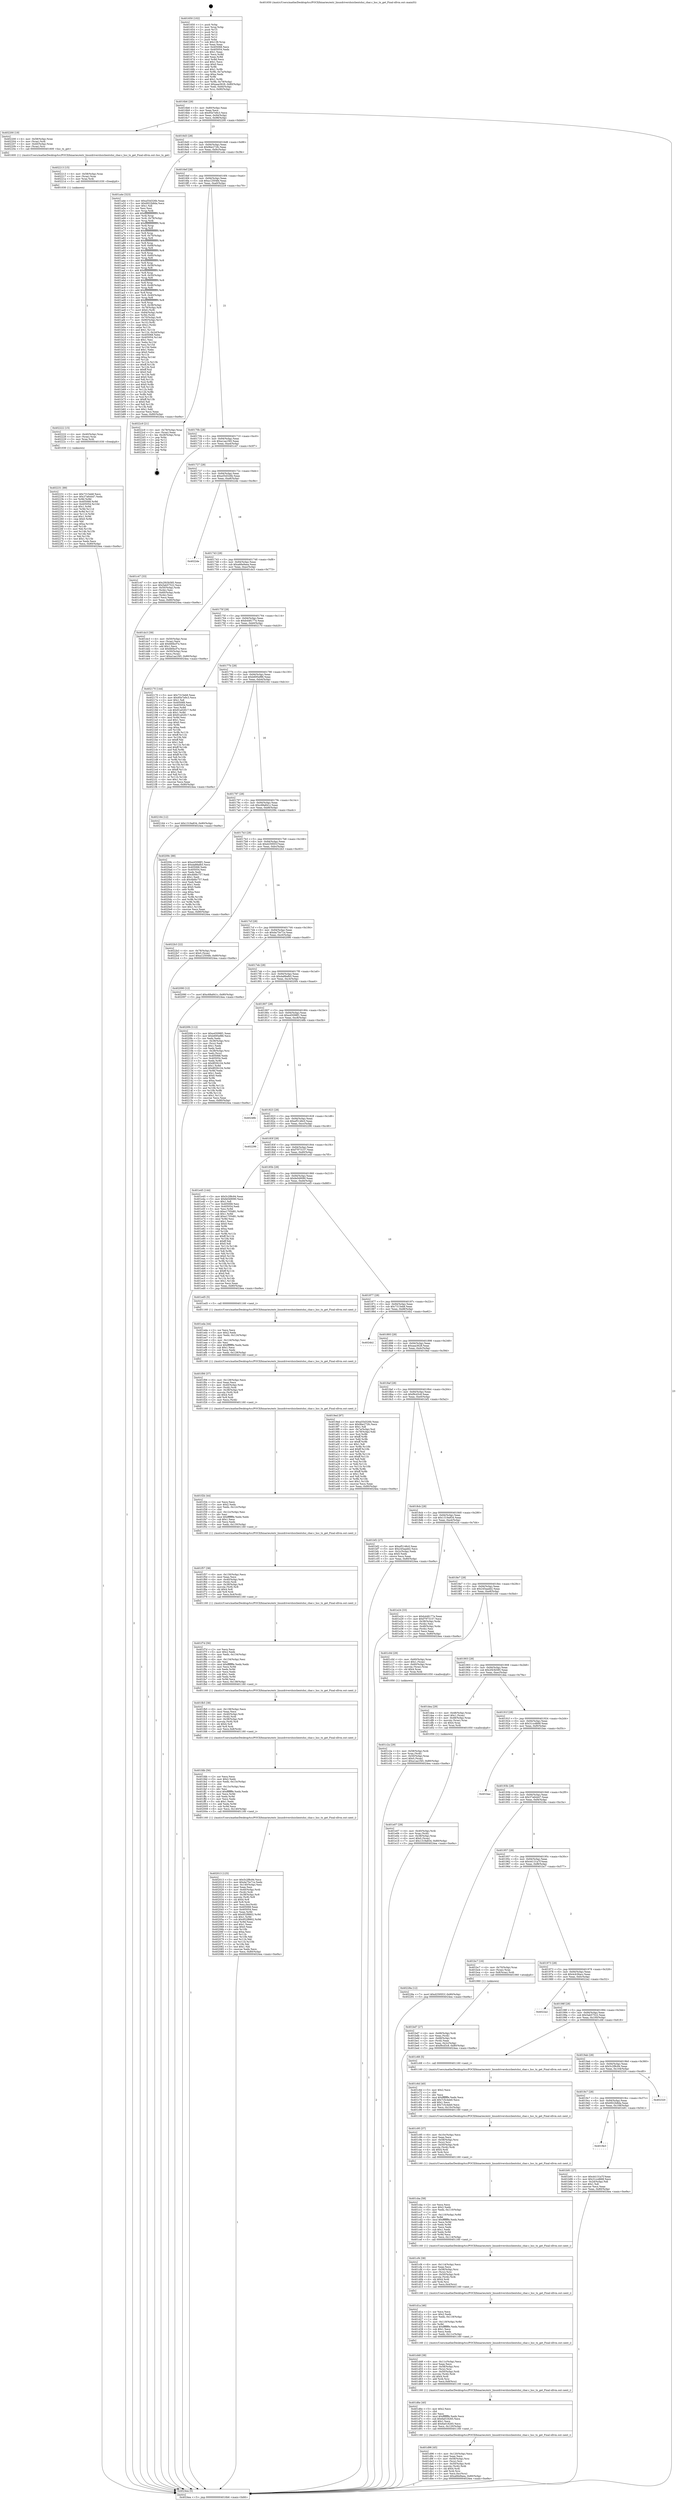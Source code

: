 digraph "0x401650" {
  label = "0x401650 (/mnt/c/Users/mathe/Desktop/tcc/POCII/binaries/extr_linuxdrivershsiclientshsi_char.c_hsc_tx_get_Final-ollvm.out::main(0))"
  labelloc = "t"
  node[shape=record]

  Entry [label="",width=0.3,height=0.3,shape=circle,fillcolor=black,style=filled]
  "0x4016b6" [label="{
     0x4016b6 [29]\l
     | [instrs]\l
     &nbsp;&nbsp;0x4016b6 \<+3\>: mov -0x80(%rbp),%eax\l
     &nbsp;&nbsp;0x4016b9 \<+2\>: mov %eax,%ecx\l
     &nbsp;&nbsp;0x4016bb \<+6\>: sub $0x95e7e9c3,%ecx\l
     &nbsp;&nbsp;0x4016c1 \<+6\>: mov %eax,-0x94(%rbp)\l
     &nbsp;&nbsp;0x4016c7 \<+6\>: mov %ecx,-0x98(%rbp)\l
     &nbsp;&nbsp;0x4016cd \<+6\>: je 0000000000402200 \<main+0xbb0\>\l
  }"]
  "0x402200" [label="{
     0x402200 [19]\l
     | [instrs]\l
     &nbsp;&nbsp;0x402200 \<+4\>: mov -0x58(%rbp),%rax\l
     &nbsp;&nbsp;0x402204 \<+3\>: mov (%rax),%rdi\l
     &nbsp;&nbsp;0x402207 \<+4\>: mov -0x40(%rbp),%rax\l
     &nbsp;&nbsp;0x40220b \<+3\>: mov (%rax),%rsi\l
     &nbsp;&nbsp;0x40220e \<+5\>: call 0000000000401600 \<hsc_tx_get\>\l
     | [calls]\l
     &nbsp;&nbsp;0x401600 \{1\} (/mnt/c/Users/mathe/Desktop/tcc/POCII/binaries/extr_linuxdrivershsiclientshsi_char.c_hsc_tx_get_Final-ollvm.out::hsc_tx_get)\l
  }"]
  "0x4016d3" [label="{
     0x4016d3 [28]\l
     | [instrs]\l
     &nbsp;&nbsp;0x4016d3 \<+5\>: jmp 00000000004016d8 \<main+0x88\>\l
     &nbsp;&nbsp;0x4016d8 \<+6\>: mov -0x94(%rbp),%eax\l
     &nbsp;&nbsp;0x4016de \<+5\>: sub $0x9be272fc,%eax\l
     &nbsp;&nbsp;0x4016e3 \<+6\>: mov %eax,-0x9c(%rbp)\l
     &nbsp;&nbsp;0x4016e9 \<+6\>: je 0000000000401a4e \<main+0x3fe\>\l
  }"]
  Exit [label="",width=0.3,height=0.3,shape=circle,fillcolor=black,style=filled,peripheries=2]
  "0x401a4e" [label="{
     0x401a4e [323]\l
     | [instrs]\l
     &nbsp;&nbsp;0x401a4e \<+5\>: mov $0xa55d326b,%eax\l
     &nbsp;&nbsp;0x401a53 \<+5\>: mov $0x6922b8da,%ecx\l
     &nbsp;&nbsp;0x401a58 \<+2\>: mov $0x1,%dl\l
     &nbsp;&nbsp;0x401a5a \<+2\>: xor %esi,%esi\l
     &nbsp;&nbsp;0x401a5c \<+3\>: mov %rsp,%rdi\l
     &nbsp;&nbsp;0x401a5f \<+4\>: add $0xfffffffffffffff0,%rdi\l
     &nbsp;&nbsp;0x401a63 \<+3\>: mov %rdi,%rsp\l
     &nbsp;&nbsp;0x401a66 \<+4\>: mov %rdi,-0x78(%rbp)\l
     &nbsp;&nbsp;0x401a6a \<+3\>: mov %rsp,%rdi\l
     &nbsp;&nbsp;0x401a6d \<+4\>: add $0xfffffffffffffff0,%rdi\l
     &nbsp;&nbsp;0x401a71 \<+3\>: mov %rdi,%rsp\l
     &nbsp;&nbsp;0x401a74 \<+3\>: mov %rsp,%r8\l
     &nbsp;&nbsp;0x401a77 \<+4\>: add $0xfffffffffffffff0,%r8\l
     &nbsp;&nbsp;0x401a7b \<+3\>: mov %r8,%rsp\l
     &nbsp;&nbsp;0x401a7e \<+4\>: mov %r8,-0x70(%rbp)\l
     &nbsp;&nbsp;0x401a82 \<+3\>: mov %rsp,%r8\l
     &nbsp;&nbsp;0x401a85 \<+4\>: add $0xfffffffffffffff0,%r8\l
     &nbsp;&nbsp;0x401a89 \<+3\>: mov %r8,%rsp\l
     &nbsp;&nbsp;0x401a8c \<+4\>: mov %r8,-0x68(%rbp)\l
     &nbsp;&nbsp;0x401a90 \<+3\>: mov %rsp,%r8\l
     &nbsp;&nbsp;0x401a93 \<+4\>: add $0xfffffffffffffff0,%r8\l
     &nbsp;&nbsp;0x401a97 \<+3\>: mov %r8,%rsp\l
     &nbsp;&nbsp;0x401a9a \<+4\>: mov %r8,-0x60(%rbp)\l
     &nbsp;&nbsp;0x401a9e \<+3\>: mov %rsp,%r8\l
     &nbsp;&nbsp;0x401aa1 \<+4\>: add $0xfffffffffffffff0,%r8\l
     &nbsp;&nbsp;0x401aa5 \<+3\>: mov %r8,%rsp\l
     &nbsp;&nbsp;0x401aa8 \<+4\>: mov %r8,-0x58(%rbp)\l
     &nbsp;&nbsp;0x401aac \<+3\>: mov %rsp,%r8\l
     &nbsp;&nbsp;0x401aaf \<+4\>: add $0xfffffffffffffff0,%r8\l
     &nbsp;&nbsp;0x401ab3 \<+3\>: mov %r8,%rsp\l
     &nbsp;&nbsp;0x401ab6 \<+4\>: mov %r8,-0x50(%rbp)\l
     &nbsp;&nbsp;0x401aba \<+3\>: mov %rsp,%r8\l
     &nbsp;&nbsp;0x401abd \<+4\>: add $0xfffffffffffffff0,%r8\l
     &nbsp;&nbsp;0x401ac1 \<+3\>: mov %r8,%rsp\l
     &nbsp;&nbsp;0x401ac4 \<+4\>: mov %r8,-0x48(%rbp)\l
     &nbsp;&nbsp;0x401ac8 \<+3\>: mov %rsp,%r8\l
     &nbsp;&nbsp;0x401acb \<+4\>: add $0xfffffffffffffff0,%r8\l
     &nbsp;&nbsp;0x401acf \<+3\>: mov %r8,%rsp\l
     &nbsp;&nbsp;0x401ad2 \<+4\>: mov %r8,-0x40(%rbp)\l
     &nbsp;&nbsp;0x401ad6 \<+3\>: mov %rsp,%r8\l
     &nbsp;&nbsp;0x401ad9 \<+4\>: add $0xfffffffffffffff0,%r8\l
     &nbsp;&nbsp;0x401add \<+3\>: mov %r8,%rsp\l
     &nbsp;&nbsp;0x401ae0 \<+4\>: mov %r8,-0x38(%rbp)\l
     &nbsp;&nbsp;0x401ae4 \<+4\>: mov -0x78(%rbp),%r8\l
     &nbsp;&nbsp;0x401ae8 \<+7\>: movl $0x0,(%r8)\l
     &nbsp;&nbsp;0x401aef \<+7\>: mov -0x84(%rbp),%r9d\l
     &nbsp;&nbsp;0x401af6 \<+3\>: mov %r9d,(%rdi)\l
     &nbsp;&nbsp;0x401af9 \<+4\>: mov -0x70(%rbp),%r8\l
     &nbsp;&nbsp;0x401afd \<+7\>: mov -0x90(%rbp),%r10\l
     &nbsp;&nbsp;0x401b04 \<+3\>: mov %r10,(%r8)\l
     &nbsp;&nbsp;0x401b07 \<+3\>: cmpl $0x2,(%rdi)\l
     &nbsp;&nbsp;0x401b0a \<+4\>: setne %r11b\l
     &nbsp;&nbsp;0x401b0e \<+4\>: and $0x1,%r11b\l
     &nbsp;&nbsp;0x401b12 \<+4\>: mov %r11b,-0x2d(%rbp)\l
     &nbsp;&nbsp;0x401b16 \<+7\>: mov 0x405068,%ebx\l
     &nbsp;&nbsp;0x401b1d \<+8\>: mov 0x405054,%r14d\l
     &nbsp;&nbsp;0x401b25 \<+3\>: sub $0x1,%esi\l
     &nbsp;&nbsp;0x401b28 \<+3\>: mov %ebx,%r15d\l
     &nbsp;&nbsp;0x401b2b \<+3\>: add %esi,%r15d\l
     &nbsp;&nbsp;0x401b2e \<+4\>: imul %r15d,%ebx\l
     &nbsp;&nbsp;0x401b32 \<+3\>: and $0x1,%ebx\l
     &nbsp;&nbsp;0x401b35 \<+3\>: cmp $0x0,%ebx\l
     &nbsp;&nbsp;0x401b38 \<+4\>: sete %r11b\l
     &nbsp;&nbsp;0x401b3c \<+4\>: cmp $0xa,%r14d\l
     &nbsp;&nbsp;0x401b40 \<+4\>: setl %r12b\l
     &nbsp;&nbsp;0x401b44 \<+3\>: mov %r11b,%r13b\l
     &nbsp;&nbsp;0x401b47 \<+4\>: xor $0xff,%r13b\l
     &nbsp;&nbsp;0x401b4b \<+3\>: mov %r12b,%sil\l
     &nbsp;&nbsp;0x401b4e \<+4\>: xor $0xff,%sil\l
     &nbsp;&nbsp;0x401b52 \<+3\>: xor $0x0,%dl\l
     &nbsp;&nbsp;0x401b55 \<+3\>: mov %r13b,%dil\l
     &nbsp;&nbsp;0x401b58 \<+4\>: and $0x0,%dil\l
     &nbsp;&nbsp;0x401b5c \<+3\>: and %dl,%r11b\l
     &nbsp;&nbsp;0x401b5f \<+3\>: mov %sil,%r8b\l
     &nbsp;&nbsp;0x401b62 \<+4\>: and $0x0,%r8b\l
     &nbsp;&nbsp;0x401b66 \<+3\>: and %dl,%r12b\l
     &nbsp;&nbsp;0x401b69 \<+3\>: or %r11b,%dil\l
     &nbsp;&nbsp;0x401b6c \<+3\>: or %r12b,%r8b\l
     &nbsp;&nbsp;0x401b6f \<+3\>: xor %r8b,%dil\l
     &nbsp;&nbsp;0x401b72 \<+3\>: or %sil,%r13b\l
     &nbsp;&nbsp;0x401b75 \<+4\>: xor $0xff,%r13b\l
     &nbsp;&nbsp;0x401b79 \<+3\>: or $0x0,%dl\l
     &nbsp;&nbsp;0x401b7c \<+3\>: and %dl,%r13b\l
     &nbsp;&nbsp;0x401b7f \<+3\>: or %r13b,%dil\l
     &nbsp;&nbsp;0x401b82 \<+4\>: test $0x1,%dil\l
     &nbsp;&nbsp;0x401b86 \<+3\>: cmovne %ecx,%eax\l
     &nbsp;&nbsp;0x401b89 \<+3\>: mov %eax,-0x80(%rbp)\l
     &nbsp;&nbsp;0x401b8c \<+5\>: jmp 00000000004024ea \<main+0xe9a\>\l
  }"]
  "0x4016ef" [label="{
     0x4016ef [28]\l
     | [instrs]\l
     &nbsp;&nbsp;0x4016ef \<+5\>: jmp 00000000004016f4 \<main+0xa4\>\l
     &nbsp;&nbsp;0x4016f4 \<+6\>: mov -0x94(%rbp),%eax\l
     &nbsp;&nbsp;0x4016fa \<+5\>: sub $0xa12504fe,%eax\l
     &nbsp;&nbsp;0x4016ff \<+6\>: mov %eax,-0xa0(%rbp)\l
     &nbsp;&nbsp;0x401705 \<+6\>: je 00000000004022c9 \<main+0xc79\>\l
  }"]
  "0x402231" [label="{
     0x402231 [89]\l
     | [instrs]\l
     &nbsp;&nbsp;0x402231 \<+5\>: mov $0x7315eb8,%ecx\l
     &nbsp;&nbsp;0x402236 \<+5\>: mov $0x37a64447,%edx\l
     &nbsp;&nbsp;0x40223b \<+3\>: xor %r8d,%r8d\l
     &nbsp;&nbsp;0x40223e \<+8\>: mov 0x405068,%r9d\l
     &nbsp;&nbsp;0x402246 \<+8\>: mov 0x405054,%r10d\l
     &nbsp;&nbsp;0x40224e \<+4\>: sub $0x1,%r8d\l
     &nbsp;&nbsp;0x402252 \<+3\>: mov %r9d,%r11d\l
     &nbsp;&nbsp;0x402255 \<+3\>: add %r8d,%r11d\l
     &nbsp;&nbsp;0x402258 \<+4\>: imul %r11d,%r9d\l
     &nbsp;&nbsp;0x40225c \<+4\>: and $0x1,%r9d\l
     &nbsp;&nbsp;0x402260 \<+4\>: cmp $0x0,%r9d\l
     &nbsp;&nbsp;0x402264 \<+3\>: sete %bl\l
     &nbsp;&nbsp;0x402267 \<+4\>: cmp $0xa,%r10d\l
     &nbsp;&nbsp;0x40226b \<+4\>: setl %r14b\l
     &nbsp;&nbsp;0x40226f \<+3\>: mov %bl,%r15b\l
     &nbsp;&nbsp;0x402272 \<+3\>: and %r14b,%r15b\l
     &nbsp;&nbsp;0x402275 \<+3\>: xor %r14b,%bl\l
     &nbsp;&nbsp;0x402278 \<+3\>: or %bl,%r15b\l
     &nbsp;&nbsp;0x40227b \<+4\>: test $0x1,%r15b\l
     &nbsp;&nbsp;0x40227f \<+3\>: cmovne %edx,%ecx\l
     &nbsp;&nbsp;0x402282 \<+3\>: mov %ecx,-0x80(%rbp)\l
     &nbsp;&nbsp;0x402285 \<+5\>: jmp 00000000004024ea \<main+0xe9a\>\l
  }"]
  "0x4022c9" [label="{
     0x4022c9 [21]\l
     | [instrs]\l
     &nbsp;&nbsp;0x4022c9 \<+4\>: mov -0x78(%rbp),%rax\l
     &nbsp;&nbsp;0x4022cd \<+2\>: mov (%rax),%eax\l
     &nbsp;&nbsp;0x4022cf \<+4\>: lea -0x28(%rbp),%rsp\l
     &nbsp;&nbsp;0x4022d3 \<+1\>: pop %rbx\l
     &nbsp;&nbsp;0x4022d4 \<+2\>: pop %r12\l
     &nbsp;&nbsp;0x4022d6 \<+2\>: pop %r13\l
     &nbsp;&nbsp;0x4022d8 \<+2\>: pop %r14\l
     &nbsp;&nbsp;0x4022da \<+2\>: pop %r15\l
     &nbsp;&nbsp;0x4022dc \<+1\>: pop %rbp\l
     &nbsp;&nbsp;0x4022dd \<+1\>: ret\l
  }"]
  "0x40170b" [label="{
     0x40170b [28]\l
     | [instrs]\l
     &nbsp;&nbsp;0x40170b \<+5\>: jmp 0000000000401710 \<main+0xc0\>\l
     &nbsp;&nbsp;0x401710 \<+6\>: mov -0x94(%rbp),%eax\l
     &nbsp;&nbsp;0x401716 \<+5\>: sub $0xa1aa1f45,%eax\l
     &nbsp;&nbsp;0x40171b \<+6\>: mov %eax,-0xa4(%rbp)\l
     &nbsp;&nbsp;0x401721 \<+6\>: je 0000000000401c47 \<main+0x5f7\>\l
  }"]
  "0x402222" [label="{
     0x402222 [15]\l
     | [instrs]\l
     &nbsp;&nbsp;0x402222 \<+4\>: mov -0x40(%rbp),%rax\l
     &nbsp;&nbsp;0x402226 \<+3\>: mov (%rax),%rax\l
     &nbsp;&nbsp;0x402229 \<+3\>: mov %rax,%rdi\l
     &nbsp;&nbsp;0x40222c \<+5\>: call 0000000000401030 \<free@plt\>\l
     | [calls]\l
     &nbsp;&nbsp;0x401030 \{1\} (unknown)\l
  }"]
  "0x401c47" [label="{
     0x401c47 [33]\l
     | [instrs]\l
     &nbsp;&nbsp;0x401c47 \<+5\>: mov $0x2f43b585,%eax\l
     &nbsp;&nbsp;0x401c4c \<+5\>: mov $0x5ab57522,%ecx\l
     &nbsp;&nbsp;0x401c51 \<+4\>: mov -0x50(%rbp),%rdx\l
     &nbsp;&nbsp;0x401c55 \<+2\>: mov (%rdx),%esi\l
     &nbsp;&nbsp;0x401c57 \<+4\>: mov -0x60(%rbp),%rdx\l
     &nbsp;&nbsp;0x401c5b \<+2\>: cmp (%rdx),%esi\l
     &nbsp;&nbsp;0x401c5d \<+3\>: cmovl %ecx,%eax\l
     &nbsp;&nbsp;0x401c60 \<+3\>: mov %eax,-0x80(%rbp)\l
     &nbsp;&nbsp;0x401c63 \<+5\>: jmp 00000000004024ea \<main+0xe9a\>\l
  }"]
  "0x401727" [label="{
     0x401727 [28]\l
     | [instrs]\l
     &nbsp;&nbsp;0x401727 \<+5\>: jmp 000000000040172c \<main+0xdc\>\l
     &nbsp;&nbsp;0x40172c \<+6\>: mov -0x94(%rbp),%eax\l
     &nbsp;&nbsp;0x401732 \<+5\>: sub $0xa55d326b,%eax\l
     &nbsp;&nbsp;0x401737 \<+6\>: mov %eax,-0xa8(%rbp)\l
     &nbsp;&nbsp;0x40173d \<+6\>: je 00000000004022de \<main+0xc8e\>\l
  }"]
  "0x402213" [label="{
     0x402213 [15]\l
     | [instrs]\l
     &nbsp;&nbsp;0x402213 \<+4\>: mov -0x58(%rbp),%rax\l
     &nbsp;&nbsp;0x402217 \<+3\>: mov (%rax),%rax\l
     &nbsp;&nbsp;0x40221a \<+3\>: mov %rax,%rdi\l
     &nbsp;&nbsp;0x40221d \<+5\>: call 0000000000401030 \<free@plt\>\l
     | [calls]\l
     &nbsp;&nbsp;0x401030 \{1\} (unknown)\l
  }"]
  "0x4022de" [label="{
     0x4022de\l
  }", style=dashed]
  "0x401743" [label="{
     0x401743 [28]\l
     | [instrs]\l
     &nbsp;&nbsp;0x401743 \<+5\>: jmp 0000000000401748 \<main+0xf8\>\l
     &nbsp;&nbsp;0x401748 \<+6\>: mov -0x94(%rbp),%eax\l
     &nbsp;&nbsp;0x40174e \<+5\>: sub $0xa66e9aea,%eax\l
     &nbsp;&nbsp;0x401753 \<+6\>: mov %eax,-0xac(%rbp)\l
     &nbsp;&nbsp;0x401759 \<+6\>: je 0000000000401dc3 \<main+0x773\>\l
  }"]
  "0x402013" [label="{
     0x402013 [125]\l
     | [instrs]\l
     &nbsp;&nbsp;0x402013 \<+5\>: mov $0x5c2f8c94,%ecx\l
     &nbsp;&nbsp;0x402018 \<+5\>: mov $0xda75e71e,%edx\l
     &nbsp;&nbsp;0x40201d \<+6\>: mov -0x140(%rbp),%esi\l
     &nbsp;&nbsp;0x402023 \<+3\>: imul %eax,%esi\l
     &nbsp;&nbsp;0x402026 \<+4\>: mov -0x40(%rbp),%rdi\l
     &nbsp;&nbsp;0x40202a \<+3\>: mov (%rdi),%rdi\l
     &nbsp;&nbsp;0x40202d \<+4\>: mov -0x38(%rbp),%r8\l
     &nbsp;&nbsp;0x402031 \<+3\>: movslq (%r8),%r8\l
     &nbsp;&nbsp;0x402034 \<+4\>: shl $0x4,%r8\l
     &nbsp;&nbsp;0x402038 \<+3\>: add %r8,%rdi\l
     &nbsp;&nbsp;0x40203b \<+3\>: mov %esi,0xc(%rdi)\l
     &nbsp;&nbsp;0x40203e \<+7\>: mov 0x405068,%eax\l
     &nbsp;&nbsp;0x402045 \<+7\>: mov 0x405054,%esi\l
     &nbsp;&nbsp;0x40204c \<+3\>: mov %eax,%r9d\l
     &nbsp;&nbsp;0x40204f \<+7\>: add $0x952f8802,%r9d\l
     &nbsp;&nbsp;0x402056 \<+4\>: sub $0x1,%r9d\l
     &nbsp;&nbsp;0x40205a \<+7\>: sub $0x952f8802,%r9d\l
     &nbsp;&nbsp;0x402061 \<+4\>: imul %r9d,%eax\l
     &nbsp;&nbsp;0x402065 \<+3\>: and $0x1,%eax\l
     &nbsp;&nbsp;0x402068 \<+3\>: cmp $0x0,%eax\l
     &nbsp;&nbsp;0x40206b \<+4\>: sete %r10b\l
     &nbsp;&nbsp;0x40206f \<+3\>: cmp $0xa,%esi\l
     &nbsp;&nbsp;0x402072 \<+4\>: setl %r11b\l
     &nbsp;&nbsp;0x402076 \<+3\>: mov %r10b,%bl\l
     &nbsp;&nbsp;0x402079 \<+3\>: and %r11b,%bl\l
     &nbsp;&nbsp;0x40207c \<+3\>: xor %r11b,%r10b\l
     &nbsp;&nbsp;0x40207f \<+3\>: or %r10b,%bl\l
     &nbsp;&nbsp;0x402082 \<+3\>: test $0x1,%bl\l
     &nbsp;&nbsp;0x402085 \<+3\>: cmovne %edx,%ecx\l
     &nbsp;&nbsp;0x402088 \<+3\>: mov %ecx,-0x80(%rbp)\l
     &nbsp;&nbsp;0x40208b \<+5\>: jmp 00000000004024ea \<main+0xe9a\>\l
  }"]
  "0x401dc3" [label="{
     0x401dc3 [39]\l
     | [instrs]\l
     &nbsp;&nbsp;0x401dc3 \<+4\>: mov -0x50(%rbp),%rax\l
     &nbsp;&nbsp;0x401dc7 \<+2\>: mov (%rax),%ecx\l
     &nbsp;&nbsp;0x401dc9 \<+6\>: add $0xfd0bcf7e,%ecx\l
     &nbsp;&nbsp;0x401dcf \<+3\>: add $0x1,%ecx\l
     &nbsp;&nbsp;0x401dd2 \<+6\>: sub $0xfd0bcf7e,%ecx\l
     &nbsp;&nbsp;0x401dd8 \<+4\>: mov -0x50(%rbp),%rax\l
     &nbsp;&nbsp;0x401ddc \<+2\>: mov %ecx,(%rax)\l
     &nbsp;&nbsp;0x401dde \<+7\>: movl $0xa1aa1f45,-0x80(%rbp)\l
     &nbsp;&nbsp;0x401de5 \<+5\>: jmp 00000000004024ea \<main+0xe9a\>\l
  }"]
  "0x40175f" [label="{
     0x40175f [28]\l
     | [instrs]\l
     &nbsp;&nbsp;0x40175f \<+5\>: jmp 0000000000401764 \<main+0x114\>\l
     &nbsp;&nbsp;0x401764 \<+6\>: mov -0x94(%rbp),%eax\l
     &nbsp;&nbsp;0x40176a \<+5\>: sub $0xb448177e,%eax\l
     &nbsp;&nbsp;0x40176f \<+6\>: mov %eax,-0xb0(%rbp)\l
     &nbsp;&nbsp;0x401775 \<+6\>: je 0000000000402170 \<main+0xb20\>\l
  }"]
  "0x401fdb" [label="{
     0x401fdb [56]\l
     | [instrs]\l
     &nbsp;&nbsp;0x401fdb \<+2\>: xor %ecx,%ecx\l
     &nbsp;&nbsp;0x401fdd \<+5\>: mov $0x2,%edx\l
     &nbsp;&nbsp;0x401fe2 \<+6\>: mov %edx,-0x13c(%rbp)\l
     &nbsp;&nbsp;0x401fe8 \<+1\>: cltd\l
     &nbsp;&nbsp;0x401fe9 \<+6\>: mov -0x13c(%rbp),%esi\l
     &nbsp;&nbsp;0x401fef \<+2\>: idiv %esi\l
     &nbsp;&nbsp;0x401ff1 \<+6\>: imul $0xfffffffe,%edx,%edx\l
     &nbsp;&nbsp;0x401ff7 \<+3\>: mov %ecx,%r9d\l
     &nbsp;&nbsp;0x401ffa \<+3\>: sub %edx,%r9d\l
     &nbsp;&nbsp;0x401ffd \<+2\>: mov %ecx,%edx\l
     &nbsp;&nbsp;0x401fff \<+3\>: sub $0x1,%edx\l
     &nbsp;&nbsp;0x402002 \<+3\>: add %edx,%r9d\l
     &nbsp;&nbsp;0x402005 \<+3\>: sub %r9d,%ecx\l
     &nbsp;&nbsp;0x402008 \<+6\>: mov %ecx,-0x140(%rbp)\l
     &nbsp;&nbsp;0x40200e \<+5\>: call 0000000000401160 \<next_i\>\l
     | [calls]\l
     &nbsp;&nbsp;0x401160 \{1\} (/mnt/c/Users/mathe/Desktop/tcc/POCII/binaries/extr_linuxdrivershsiclientshsi_char.c_hsc_tx_get_Final-ollvm.out::next_i)\l
  }"]
  "0x402170" [label="{
     0x402170 [144]\l
     | [instrs]\l
     &nbsp;&nbsp;0x402170 \<+5\>: mov $0x7315eb8,%eax\l
     &nbsp;&nbsp;0x402175 \<+5\>: mov $0x95e7e9c3,%ecx\l
     &nbsp;&nbsp;0x40217a \<+2\>: mov $0x1,%dl\l
     &nbsp;&nbsp;0x40217c \<+7\>: mov 0x405068,%esi\l
     &nbsp;&nbsp;0x402183 \<+7\>: mov 0x405054,%edi\l
     &nbsp;&nbsp;0x40218a \<+3\>: mov %esi,%r8d\l
     &nbsp;&nbsp;0x40218d \<+7\>: sub $0x91a02817,%r8d\l
     &nbsp;&nbsp;0x402194 \<+4\>: sub $0x1,%r8d\l
     &nbsp;&nbsp;0x402198 \<+7\>: add $0x91a02817,%r8d\l
     &nbsp;&nbsp;0x40219f \<+4\>: imul %r8d,%esi\l
     &nbsp;&nbsp;0x4021a3 \<+3\>: and $0x1,%esi\l
     &nbsp;&nbsp;0x4021a6 \<+3\>: cmp $0x0,%esi\l
     &nbsp;&nbsp;0x4021a9 \<+4\>: sete %r9b\l
     &nbsp;&nbsp;0x4021ad \<+3\>: cmp $0xa,%edi\l
     &nbsp;&nbsp;0x4021b0 \<+4\>: setl %r10b\l
     &nbsp;&nbsp;0x4021b4 \<+3\>: mov %r9b,%r11b\l
     &nbsp;&nbsp;0x4021b7 \<+4\>: xor $0xff,%r11b\l
     &nbsp;&nbsp;0x4021bb \<+3\>: mov %r10b,%bl\l
     &nbsp;&nbsp;0x4021be \<+3\>: xor $0xff,%bl\l
     &nbsp;&nbsp;0x4021c1 \<+3\>: xor $0x1,%dl\l
     &nbsp;&nbsp;0x4021c4 \<+3\>: mov %r11b,%r14b\l
     &nbsp;&nbsp;0x4021c7 \<+4\>: and $0xff,%r14b\l
     &nbsp;&nbsp;0x4021cb \<+3\>: and %dl,%r9b\l
     &nbsp;&nbsp;0x4021ce \<+3\>: mov %bl,%r15b\l
     &nbsp;&nbsp;0x4021d1 \<+4\>: and $0xff,%r15b\l
     &nbsp;&nbsp;0x4021d5 \<+3\>: and %dl,%r10b\l
     &nbsp;&nbsp;0x4021d8 \<+3\>: or %r9b,%r14b\l
     &nbsp;&nbsp;0x4021db \<+3\>: or %r10b,%r15b\l
     &nbsp;&nbsp;0x4021de \<+3\>: xor %r15b,%r14b\l
     &nbsp;&nbsp;0x4021e1 \<+3\>: or %bl,%r11b\l
     &nbsp;&nbsp;0x4021e4 \<+4\>: xor $0xff,%r11b\l
     &nbsp;&nbsp;0x4021e8 \<+3\>: or $0x1,%dl\l
     &nbsp;&nbsp;0x4021eb \<+3\>: and %dl,%r11b\l
     &nbsp;&nbsp;0x4021ee \<+3\>: or %r11b,%r14b\l
     &nbsp;&nbsp;0x4021f1 \<+4\>: test $0x1,%r14b\l
     &nbsp;&nbsp;0x4021f5 \<+3\>: cmovne %ecx,%eax\l
     &nbsp;&nbsp;0x4021f8 \<+3\>: mov %eax,-0x80(%rbp)\l
     &nbsp;&nbsp;0x4021fb \<+5\>: jmp 00000000004024ea \<main+0xe9a\>\l
  }"]
  "0x40177b" [label="{
     0x40177b [28]\l
     | [instrs]\l
     &nbsp;&nbsp;0x40177b \<+5\>: jmp 0000000000401780 \<main+0x130\>\l
     &nbsp;&nbsp;0x401780 \<+6\>: mov -0x94(%rbp),%eax\l
     &nbsp;&nbsp;0x401786 \<+5\>: sub $0xb695ef86,%eax\l
     &nbsp;&nbsp;0x40178b \<+6\>: mov %eax,-0xb4(%rbp)\l
     &nbsp;&nbsp;0x401791 \<+6\>: je 0000000000402164 \<main+0xb14\>\l
  }"]
  "0x401fb5" [label="{
     0x401fb5 [38]\l
     | [instrs]\l
     &nbsp;&nbsp;0x401fb5 \<+6\>: mov -0x138(%rbp),%ecx\l
     &nbsp;&nbsp;0x401fbb \<+3\>: imul %eax,%ecx\l
     &nbsp;&nbsp;0x401fbe \<+4\>: mov -0x40(%rbp),%rdi\l
     &nbsp;&nbsp;0x401fc2 \<+3\>: mov (%rdi),%rdi\l
     &nbsp;&nbsp;0x401fc5 \<+4\>: mov -0x38(%rbp),%r8\l
     &nbsp;&nbsp;0x401fc9 \<+3\>: movslq (%r8),%r8\l
     &nbsp;&nbsp;0x401fcc \<+4\>: shl $0x4,%r8\l
     &nbsp;&nbsp;0x401fd0 \<+3\>: add %r8,%rdi\l
     &nbsp;&nbsp;0x401fd3 \<+3\>: mov %ecx,0x8(%rdi)\l
     &nbsp;&nbsp;0x401fd6 \<+5\>: call 0000000000401160 \<next_i\>\l
     | [calls]\l
     &nbsp;&nbsp;0x401160 \{1\} (/mnt/c/Users/mathe/Desktop/tcc/POCII/binaries/extr_linuxdrivershsiclientshsi_char.c_hsc_tx_get_Final-ollvm.out::next_i)\l
  }"]
  "0x402164" [label="{
     0x402164 [12]\l
     | [instrs]\l
     &nbsp;&nbsp;0x402164 \<+7\>: movl $0x1319a834,-0x80(%rbp)\l
     &nbsp;&nbsp;0x40216b \<+5\>: jmp 00000000004024ea \<main+0xe9a\>\l
  }"]
  "0x401797" [label="{
     0x401797 [28]\l
     | [instrs]\l
     &nbsp;&nbsp;0x401797 \<+5\>: jmp 000000000040179c \<main+0x14c\>\l
     &nbsp;&nbsp;0x40179c \<+6\>: mov -0x94(%rbp),%eax\l
     &nbsp;&nbsp;0x4017a2 \<+5\>: sub $0xc68a841c,%eax\l
     &nbsp;&nbsp;0x4017a7 \<+6\>: mov %eax,-0xb8(%rbp)\l
     &nbsp;&nbsp;0x4017ad \<+6\>: je 000000000040209c \<main+0xa4c\>\l
  }"]
  "0x401f7d" [label="{
     0x401f7d [56]\l
     | [instrs]\l
     &nbsp;&nbsp;0x401f7d \<+2\>: xor %ecx,%ecx\l
     &nbsp;&nbsp;0x401f7f \<+5\>: mov $0x2,%edx\l
     &nbsp;&nbsp;0x401f84 \<+6\>: mov %edx,-0x134(%rbp)\l
     &nbsp;&nbsp;0x401f8a \<+1\>: cltd\l
     &nbsp;&nbsp;0x401f8b \<+6\>: mov -0x134(%rbp),%esi\l
     &nbsp;&nbsp;0x401f91 \<+2\>: idiv %esi\l
     &nbsp;&nbsp;0x401f93 \<+6\>: imul $0xfffffffe,%edx,%edx\l
     &nbsp;&nbsp;0x401f99 \<+3\>: mov %ecx,%r9d\l
     &nbsp;&nbsp;0x401f9c \<+3\>: sub %edx,%r9d\l
     &nbsp;&nbsp;0x401f9f \<+2\>: mov %ecx,%edx\l
     &nbsp;&nbsp;0x401fa1 \<+3\>: sub $0x1,%edx\l
     &nbsp;&nbsp;0x401fa4 \<+3\>: add %edx,%r9d\l
     &nbsp;&nbsp;0x401fa7 \<+3\>: sub %r9d,%ecx\l
     &nbsp;&nbsp;0x401faa \<+6\>: mov %ecx,-0x138(%rbp)\l
     &nbsp;&nbsp;0x401fb0 \<+5\>: call 0000000000401160 \<next_i\>\l
     | [calls]\l
     &nbsp;&nbsp;0x401160 \{1\} (/mnt/c/Users/mathe/Desktop/tcc/POCII/binaries/extr_linuxdrivershsiclientshsi_char.c_hsc_tx_get_Final-ollvm.out::next_i)\l
  }"]
  "0x40209c" [label="{
     0x40209c [88]\l
     | [instrs]\l
     &nbsp;&nbsp;0x40209c \<+5\>: mov $0xe45098f1,%eax\l
     &nbsp;&nbsp;0x4020a1 \<+5\>: mov $0xda88afb5,%ecx\l
     &nbsp;&nbsp;0x4020a6 \<+7\>: mov 0x405068,%edx\l
     &nbsp;&nbsp;0x4020ad \<+7\>: mov 0x405054,%esi\l
     &nbsp;&nbsp;0x4020b4 \<+2\>: mov %edx,%edi\l
     &nbsp;&nbsp;0x4020b6 \<+6\>: add $0x4bfdc757,%edi\l
     &nbsp;&nbsp;0x4020bc \<+3\>: sub $0x1,%edi\l
     &nbsp;&nbsp;0x4020bf \<+6\>: sub $0x4bfdc757,%edi\l
     &nbsp;&nbsp;0x4020c5 \<+3\>: imul %edi,%edx\l
     &nbsp;&nbsp;0x4020c8 \<+3\>: and $0x1,%edx\l
     &nbsp;&nbsp;0x4020cb \<+3\>: cmp $0x0,%edx\l
     &nbsp;&nbsp;0x4020ce \<+4\>: sete %r8b\l
     &nbsp;&nbsp;0x4020d2 \<+3\>: cmp $0xa,%esi\l
     &nbsp;&nbsp;0x4020d5 \<+4\>: setl %r9b\l
     &nbsp;&nbsp;0x4020d9 \<+3\>: mov %r8b,%r10b\l
     &nbsp;&nbsp;0x4020dc \<+3\>: and %r9b,%r10b\l
     &nbsp;&nbsp;0x4020df \<+3\>: xor %r9b,%r8b\l
     &nbsp;&nbsp;0x4020e2 \<+3\>: or %r8b,%r10b\l
     &nbsp;&nbsp;0x4020e5 \<+4\>: test $0x1,%r10b\l
     &nbsp;&nbsp;0x4020e9 \<+3\>: cmovne %ecx,%eax\l
     &nbsp;&nbsp;0x4020ec \<+3\>: mov %eax,-0x80(%rbp)\l
     &nbsp;&nbsp;0x4020ef \<+5\>: jmp 00000000004024ea \<main+0xe9a\>\l
  }"]
  "0x4017b3" [label="{
     0x4017b3 [28]\l
     | [instrs]\l
     &nbsp;&nbsp;0x4017b3 \<+5\>: jmp 00000000004017b8 \<main+0x168\>\l
     &nbsp;&nbsp;0x4017b8 \<+6\>: mov -0x94(%rbp),%eax\l
     &nbsp;&nbsp;0x4017be \<+5\>: sub $0xd2595f1f,%eax\l
     &nbsp;&nbsp;0x4017c3 \<+6\>: mov %eax,-0xbc(%rbp)\l
     &nbsp;&nbsp;0x4017c9 \<+6\>: je 00000000004022b3 \<main+0xc63\>\l
  }"]
  "0x401f57" [label="{
     0x401f57 [38]\l
     | [instrs]\l
     &nbsp;&nbsp;0x401f57 \<+6\>: mov -0x130(%rbp),%ecx\l
     &nbsp;&nbsp;0x401f5d \<+3\>: imul %eax,%ecx\l
     &nbsp;&nbsp;0x401f60 \<+4\>: mov -0x40(%rbp),%rdi\l
     &nbsp;&nbsp;0x401f64 \<+3\>: mov (%rdi),%rdi\l
     &nbsp;&nbsp;0x401f67 \<+4\>: mov -0x38(%rbp),%r8\l
     &nbsp;&nbsp;0x401f6b \<+3\>: movslq (%r8),%r8\l
     &nbsp;&nbsp;0x401f6e \<+4\>: shl $0x4,%r8\l
     &nbsp;&nbsp;0x401f72 \<+3\>: add %r8,%rdi\l
     &nbsp;&nbsp;0x401f75 \<+3\>: mov %ecx,0x4(%rdi)\l
     &nbsp;&nbsp;0x401f78 \<+5\>: call 0000000000401160 \<next_i\>\l
     | [calls]\l
     &nbsp;&nbsp;0x401160 \{1\} (/mnt/c/Users/mathe/Desktop/tcc/POCII/binaries/extr_linuxdrivershsiclientshsi_char.c_hsc_tx_get_Final-ollvm.out::next_i)\l
  }"]
  "0x4022b3" [label="{
     0x4022b3 [22]\l
     | [instrs]\l
     &nbsp;&nbsp;0x4022b3 \<+4\>: mov -0x78(%rbp),%rax\l
     &nbsp;&nbsp;0x4022b7 \<+6\>: movl $0x0,(%rax)\l
     &nbsp;&nbsp;0x4022bd \<+7\>: movl $0xa12504fe,-0x80(%rbp)\l
     &nbsp;&nbsp;0x4022c4 \<+5\>: jmp 00000000004024ea \<main+0xe9a\>\l
  }"]
  "0x4017cf" [label="{
     0x4017cf [28]\l
     | [instrs]\l
     &nbsp;&nbsp;0x4017cf \<+5\>: jmp 00000000004017d4 \<main+0x184\>\l
     &nbsp;&nbsp;0x4017d4 \<+6\>: mov -0x94(%rbp),%eax\l
     &nbsp;&nbsp;0x4017da \<+5\>: sub $0xda75e71e,%eax\l
     &nbsp;&nbsp;0x4017df \<+6\>: mov %eax,-0xc0(%rbp)\l
     &nbsp;&nbsp;0x4017e5 \<+6\>: je 0000000000402090 \<main+0xa40\>\l
  }"]
  "0x401f2b" [label="{
     0x401f2b [44]\l
     | [instrs]\l
     &nbsp;&nbsp;0x401f2b \<+2\>: xor %ecx,%ecx\l
     &nbsp;&nbsp;0x401f2d \<+5\>: mov $0x2,%edx\l
     &nbsp;&nbsp;0x401f32 \<+6\>: mov %edx,-0x12c(%rbp)\l
     &nbsp;&nbsp;0x401f38 \<+1\>: cltd\l
     &nbsp;&nbsp;0x401f39 \<+6\>: mov -0x12c(%rbp),%esi\l
     &nbsp;&nbsp;0x401f3f \<+2\>: idiv %esi\l
     &nbsp;&nbsp;0x401f41 \<+6\>: imul $0xfffffffe,%edx,%edx\l
     &nbsp;&nbsp;0x401f47 \<+3\>: sub $0x1,%ecx\l
     &nbsp;&nbsp;0x401f4a \<+2\>: sub %ecx,%edx\l
     &nbsp;&nbsp;0x401f4c \<+6\>: mov %edx,-0x130(%rbp)\l
     &nbsp;&nbsp;0x401f52 \<+5\>: call 0000000000401160 \<next_i\>\l
     | [calls]\l
     &nbsp;&nbsp;0x401160 \{1\} (/mnt/c/Users/mathe/Desktop/tcc/POCII/binaries/extr_linuxdrivershsiclientshsi_char.c_hsc_tx_get_Final-ollvm.out::next_i)\l
  }"]
  "0x402090" [label="{
     0x402090 [12]\l
     | [instrs]\l
     &nbsp;&nbsp;0x402090 \<+7\>: movl $0xc68a841c,-0x80(%rbp)\l
     &nbsp;&nbsp;0x402097 \<+5\>: jmp 00000000004024ea \<main+0xe9a\>\l
  }"]
  "0x4017eb" [label="{
     0x4017eb [28]\l
     | [instrs]\l
     &nbsp;&nbsp;0x4017eb \<+5\>: jmp 00000000004017f0 \<main+0x1a0\>\l
     &nbsp;&nbsp;0x4017f0 \<+6\>: mov -0x94(%rbp),%eax\l
     &nbsp;&nbsp;0x4017f6 \<+5\>: sub $0xda88afb5,%eax\l
     &nbsp;&nbsp;0x4017fb \<+6\>: mov %eax,-0xc4(%rbp)\l
     &nbsp;&nbsp;0x401801 \<+6\>: je 00000000004020f4 \<main+0xaa4\>\l
  }"]
  "0x401f06" [label="{
     0x401f06 [37]\l
     | [instrs]\l
     &nbsp;&nbsp;0x401f06 \<+6\>: mov -0x128(%rbp),%ecx\l
     &nbsp;&nbsp;0x401f0c \<+3\>: imul %eax,%ecx\l
     &nbsp;&nbsp;0x401f0f \<+4\>: mov -0x40(%rbp),%rdi\l
     &nbsp;&nbsp;0x401f13 \<+3\>: mov (%rdi),%rdi\l
     &nbsp;&nbsp;0x401f16 \<+4\>: mov -0x38(%rbp),%r8\l
     &nbsp;&nbsp;0x401f1a \<+3\>: movslq (%r8),%r8\l
     &nbsp;&nbsp;0x401f1d \<+4\>: shl $0x4,%r8\l
     &nbsp;&nbsp;0x401f21 \<+3\>: add %r8,%rdi\l
     &nbsp;&nbsp;0x401f24 \<+2\>: mov %ecx,(%rdi)\l
     &nbsp;&nbsp;0x401f26 \<+5\>: call 0000000000401160 \<next_i\>\l
     | [calls]\l
     &nbsp;&nbsp;0x401160 \{1\} (/mnt/c/Users/mathe/Desktop/tcc/POCII/binaries/extr_linuxdrivershsiclientshsi_char.c_hsc_tx_get_Final-ollvm.out::next_i)\l
  }"]
  "0x4020f4" [label="{
     0x4020f4 [112]\l
     | [instrs]\l
     &nbsp;&nbsp;0x4020f4 \<+5\>: mov $0xe45098f1,%eax\l
     &nbsp;&nbsp;0x4020f9 \<+5\>: mov $0xb695ef86,%ecx\l
     &nbsp;&nbsp;0x4020fe \<+2\>: xor %edx,%edx\l
     &nbsp;&nbsp;0x402100 \<+4\>: mov -0x38(%rbp),%rsi\l
     &nbsp;&nbsp;0x402104 \<+2\>: mov (%rsi),%edi\l
     &nbsp;&nbsp;0x402106 \<+3\>: sub $0x1,%edx\l
     &nbsp;&nbsp;0x402109 \<+2\>: sub %edx,%edi\l
     &nbsp;&nbsp;0x40210b \<+4\>: mov -0x38(%rbp),%rsi\l
     &nbsp;&nbsp;0x40210f \<+2\>: mov %edi,(%rsi)\l
     &nbsp;&nbsp;0x402111 \<+7\>: mov 0x405068,%edx\l
     &nbsp;&nbsp;0x402118 \<+7\>: mov 0x405054,%edi\l
     &nbsp;&nbsp;0x40211f \<+3\>: mov %edx,%r8d\l
     &nbsp;&nbsp;0x402122 \<+7\>: sub $0x8f2f4104,%r8d\l
     &nbsp;&nbsp;0x402129 \<+4\>: sub $0x1,%r8d\l
     &nbsp;&nbsp;0x40212d \<+7\>: add $0x8f2f4104,%r8d\l
     &nbsp;&nbsp;0x402134 \<+4\>: imul %r8d,%edx\l
     &nbsp;&nbsp;0x402138 \<+3\>: and $0x1,%edx\l
     &nbsp;&nbsp;0x40213b \<+3\>: cmp $0x0,%edx\l
     &nbsp;&nbsp;0x40213e \<+4\>: sete %r9b\l
     &nbsp;&nbsp;0x402142 \<+3\>: cmp $0xa,%edi\l
     &nbsp;&nbsp;0x402145 \<+4\>: setl %r10b\l
     &nbsp;&nbsp;0x402149 \<+3\>: mov %r9b,%r11b\l
     &nbsp;&nbsp;0x40214c \<+3\>: and %r10b,%r11b\l
     &nbsp;&nbsp;0x40214f \<+3\>: xor %r10b,%r9b\l
     &nbsp;&nbsp;0x402152 \<+3\>: or %r9b,%r11b\l
     &nbsp;&nbsp;0x402155 \<+4\>: test $0x1,%r11b\l
     &nbsp;&nbsp;0x402159 \<+3\>: cmovne %ecx,%eax\l
     &nbsp;&nbsp;0x40215c \<+3\>: mov %eax,-0x80(%rbp)\l
     &nbsp;&nbsp;0x40215f \<+5\>: jmp 00000000004024ea \<main+0xe9a\>\l
  }"]
  "0x401807" [label="{
     0x401807 [28]\l
     | [instrs]\l
     &nbsp;&nbsp;0x401807 \<+5\>: jmp 000000000040180c \<main+0x1bc\>\l
     &nbsp;&nbsp;0x40180c \<+6\>: mov -0x94(%rbp),%eax\l
     &nbsp;&nbsp;0x401812 \<+5\>: sub $0xe45098f1,%eax\l
     &nbsp;&nbsp;0x401817 \<+6\>: mov %eax,-0xc8(%rbp)\l
     &nbsp;&nbsp;0x40181d \<+6\>: je 000000000040248b \<main+0xe3b\>\l
  }"]
  "0x401eda" [label="{
     0x401eda [44]\l
     | [instrs]\l
     &nbsp;&nbsp;0x401eda \<+2\>: xor %ecx,%ecx\l
     &nbsp;&nbsp;0x401edc \<+5\>: mov $0x2,%edx\l
     &nbsp;&nbsp;0x401ee1 \<+6\>: mov %edx,-0x124(%rbp)\l
     &nbsp;&nbsp;0x401ee7 \<+1\>: cltd\l
     &nbsp;&nbsp;0x401ee8 \<+6\>: mov -0x124(%rbp),%esi\l
     &nbsp;&nbsp;0x401eee \<+2\>: idiv %esi\l
     &nbsp;&nbsp;0x401ef0 \<+6\>: imul $0xfffffffe,%edx,%edx\l
     &nbsp;&nbsp;0x401ef6 \<+3\>: sub $0x1,%ecx\l
     &nbsp;&nbsp;0x401ef9 \<+2\>: sub %ecx,%edx\l
     &nbsp;&nbsp;0x401efb \<+6\>: mov %edx,-0x128(%rbp)\l
     &nbsp;&nbsp;0x401f01 \<+5\>: call 0000000000401160 \<next_i\>\l
     | [calls]\l
     &nbsp;&nbsp;0x401160 \{1\} (/mnt/c/Users/mathe/Desktop/tcc/POCII/binaries/extr_linuxdrivershsiclientshsi_char.c_hsc_tx_get_Final-ollvm.out::next_i)\l
  }"]
  "0x40248b" [label="{
     0x40248b\l
  }", style=dashed]
  "0x401823" [label="{
     0x401823 [28]\l
     | [instrs]\l
     &nbsp;&nbsp;0x401823 \<+5\>: jmp 0000000000401828 \<main+0x1d8\>\l
     &nbsp;&nbsp;0x401828 \<+6\>: mov -0x94(%rbp),%eax\l
     &nbsp;&nbsp;0x40182e \<+5\>: sub $0xef5148c0,%eax\l
     &nbsp;&nbsp;0x401833 \<+6\>: mov %eax,-0xcc(%rbp)\l
     &nbsp;&nbsp;0x401839 \<+6\>: je 0000000000402296 \<main+0xc46\>\l
  }"]
  "0x401e07" [label="{
     0x401e07 [29]\l
     | [instrs]\l
     &nbsp;&nbsp;0x401e07 \<+4\>: mov -0x40(%rbp),%rdi\l
     &nbsp;&nbsp;0x401e0b \<+3\>: mov %rax,(%rdi)\l
     &nbsp;&nbsp;0x401e0e \<+4\>: mov -0x38(%rbp),%rax\l
     &nbsp;&nbsp;0x401e12 \<+6\>: movl $0x0,(%rax)\l
     &nbsp;&nbsp;0x401e18 \<+7\>: movl $0x1319a834,-0x80(%rbp)\l
     &nbsp;&nbsp;0x401e1f \<+5\>: jmp 00000000004024ea \<main+0xe9a\>\l
  }"]
  "0x402296" [label="{
     0x402296\l
  }", style=dashed]
  "0x40183f" [label="{
     0x40183f [28]\l
     | [instrs]\l
     &nbsp;&nbsp;0x40183f \<+5\>: jmp 0000000000401844 \<main+0x1f4\>\l
     &nbsp;&nbsp;0x401844 \<+6\>: mov -0x94(%rbp),%eax\l
     &nbsp;&nbsp;0x40184a \<+5\>: sub $0xf7973157,%eax\l
     &nbsp;&nbsp;0x40184f \<+6\>: mov %eax,-0xd0(%rbp)\l
     &nbsp;&nbsp;0x401855 \<+6\>: je 0000000000401e45 \<main+0x7f5\>\l
  }"]
  "0x401d96" [label="{
     0x401d96 [45]\l
     | [instrs]\l
     &nbsp;&nbsp;0x401d96 \<+6\>: mov -0x120(%rbp),%ecx\l
     &nbsp;&nbsp;0x401d9c \<+3\>: imul %eax,%ecx\l
     &nbsp;&nbsp;0x401d9f \<+4\>: mov -0x58(%rbp),%rsi\l
     &nbsp;&nbsp;0x401da3 \<+3\>: mov (%rsi),%rsi\l
     &nbsp;&nbsp;0x401da6 \<+4\>: mov -0x50(%rbp),%rdi\l
     &nbsp;&nbsp;0x401daa \<+3\>: movslq (%rdi),%rdi\l
     &nbsp;&nbsp;0x401dad \<+4\>: shl $0x4,%rdi\l
     &nbsp;&nbsp;0x401db1 \<+3\>: add %rdi,%rsi\l
     &nbsp;&nbsp;0x401db4 \<+3\>: mov %ecx,0xc(%rsi)\l
     &nbsp;&nbsp;0x401db7 \<+7\>: movl $0xa66e9aea,-0x80(%rbp)\l
     &nbsp;&nbsp;0x401dbe \<+5\>: jmp 00000000004024ea \<main+0xe9a\>\l
  }"]
  "0x401e45" [label="{
     0x401e45 [144]\l
     | [instrs]\l
     &nbsp;&nbsp;0x401e45 \<+5\>: mov $0x5c2f8c94,%eax\l
     &nbsp;&nbsp;0x401e4a \<+5\>: mov $0xfe049090,%ecx\l
     &nbsp;&nbsp;0x401e4f \<+2\>: mov $0x1,%dl\l
     &nbsp;&nbsp;0x401e51 \<+7\>: mov 0x405068,%esi\l
     &nbsp;&nbsp;0x401e58 \<+7\>: mov 0x405054,%edi\l
     &nbsp;&nbsp;0x401e5f \<+3\>: mov %esi,%r8d\l
     &nbsp;&nbsp;0x401e62 \<+7\>: sub $0xe1705d81,%r8d\l
     &nbsp;&nbsp;0x401e69 \<+4\>: sub $0x1,%r8d\l
     &nbsp;&nbsp;0x401e6d \<+7\>: add $0xe1705d81,%r8d\l
     &nbsp;&nbsp;0x401e74 \<+4\>: imul %r8d,%esi\l
     &nbsp;&nbsp;0x401e78 \<+3\>: and $0x1,%esi\l
     &nbsp;&nbsp;0x401e7b \<+3\>: cmp $0x0,%esi\l
     &nbsp;&nbsp;0x401e7e \<+4\>: sete %r9b\l
     &nbsp;&nbsp;0x401e82 \<+3\>: cmp $0xa,%edi\l
     &nbsp;&nbsp;0x401e85 \<+4\>: setl %r10b\l
     &nbsp;&nbsp;0x401e89 \<+3\>: mov %r9b,%r11b\l
     &nbsp;&nbsp;0x401e8c \<+4\>: xor $0xff,%r11b\l
     &nbsp;&nbsp;0x401e90 \<+3\>: mov %r10b,%bl\l
     &nbsp;&nbsp;0x401e93 \<+3\>: xor $0xff,%bl\l
     &nbsp;&nbsp;0x401e96 \<+3\>: xor $0x0,%dl\l
     &nbsp;&nbsp;0x401e99 \<+3\>: mov %r11b,%r14b\l
     &nbsp;&nbsp;0x401e9c \<+4\>: and $0x0,%r14b\l
     &nbsp;&nbsp;0x401ea0 \<+3\>: and %dl,%r9b\l
     &nbsp;&nbsp;0x401ea3 \<+3\>: mov %bl,%r15b\l
     &nbsp;&nbsp;0x401ea6 \<+4\>: and $0x0,%r15b\l
     &nbsp;&nbsp;0x401eaa \<+3\>: and %dl,%r10b\l
     &nbsp;&nbsp;0x401ead \<+3\>: or %r9b,%r14b\l
     &nbsp;&nbsp;0x401eb0 \<+3\>: or %r10b,%r15b\l
     &nbsp;&nbsp;0x401eb3 \<+3\>: xor %r15b,%r14b\l
     &nbsp;&nbsp;0x401eb6 \<+3\>: or %bl,%r11b\l
     &nbsp;&nbsp;0x401eb9 \<+4\>: xor $0xff,%r11b\l
     &nbsp;&nbsp;0x401ebd \<+3\>: or $0x0,%dl\l
     &nbsp;&nbsp;0x401ec0 \<+3\>: and %dl,%r11b\l
     &nbsp;&nbsp;0x401ec3 \<+3\>: or %r11b,%r14b\l
     &nbsp;&nbsp;0x401ec6 \<+4\>: test $0x1,%r14b\l
     &nbsp;&nbsp;0x401eca \<+3\>: cmovne %ecx,%eax\l
     &nbsp;&nbsp;0x401ecd \<+3\>: mov %eax,-0x80(%rbp)\l
     &nbsp;&nbsp;0x401ed0 \<+5\>: jmp 00000000004024ea \<main+0xe9a\>\l
  }"]
  "0x40185b" [label="{
     0x40185b [28]\l
     | [instrs]\l
     &nbsp;&nbsp;0x40185b \<+5\>: jmp 0000000000401860 \<main+0x210\>\l
     &nbsp;&nbsp;0x401860 \<+6\>: mov -0x94(%rbp),%eax\l
     &nbsp;&nbsp;0x401866 \<+5\>: sub $0xfe049090,%eax\l
     &nbsp;&nbsp;0x40186b \<+6\>: mov %eax,-0xd4(%rbp)\l
     &nbsp;&nbsp;0x401871 \<+6\>: je 0000000000401ed5 \<main+0x885\>\l
  }"]
  "0x401d6e" [label="{
     0x401d6e [40]\l
     | [instrs]\l
     &nbsp;&nbsp;0x401d6e \<+5\>: mov $0x2,%ecx\l
     &nbsp;&nbsp;0x401d73 \<+1\>: cltd\l
     &nbsp;&nbsp;0x401d74 \<+2\>: idiv %ecx\l
     &nbsp;&nbsp;0x401d76 \<+6\>: imul $0xfffffffe,%edx,%ecx\l
     &nbsp;&nbsp;0x401d7c \<+6\>: sub $0x6a018265,%ecx\l
     &nbsp;&nbsp;0x401d82 \<+3\>: add $0x1,%ecx\l
     &nbsp;&nbsp;0x401d85 \<+6\>: add $0x6a018265,%ecx\l
     &nbsp;&nbsp;0x401d8b \<+6\>: mov %ecx,-0x120(%rbp)\l
     &nbsp;&nbsp;0x401d91 \<+5\>: call 0000000000401160 \<next_i\>\l
     | [calls]\l
     &nbsp;&nbsp;0x401160 \{1\} (/mnt/c/Users/mathe/Desktop/tcc/POCII/binaries/extr_linuxdrivershsiclientshsi_char.c_hsc_tx_get_Final-ollvm.out::next_i)\l
  }"]
  "0x401ed5" [label="{
     0x401ed5 [5]\l
     | [instrs]\l
     &nbsp;&nbsp;0x401ed5 \<+5\>: call 0000000000401160 \<next_i\>\l
     | [calls]\l
     &nbsp;&nbsp;0x401160 \{1\} (/mnt/c/Users/mathe/Desktop/tcc/POCII/binaries/extr_linuxdrivershsiclientshsi_char.c_hsc_tx_get_Final-ollvm.out::next_i)\l
  }"]
  "0x401877" [label="{
     0x401877 [28]\l
     | [instrs]\l
     &nbsp;&nbsp;0x401877 \<+5\>: jmp 000000000040187c \<main+0x22c\>\l
     &nbsp;&nbsp;0x40187c \<+6\>: mov -0x94(%rbp),%eax\l
     &nbsp;&nbsp;0x401882 \<+5\>: sub $0x7315eb8,%eax\l
     &nbsp;&nbsp;0x401887 \<+6\>: mov %eax,-0xd8(%rbp)\l
     &nbsp;&nbsp;0x40188d \<+6\>: je 00000000004024b2 \<main+0xe62\>\l
  }"]
  "0x401d48" [label="{
     0x401d48 [38]\l
     | [instrs]\l
     &nbsp;&nbsp;0x401d48 \<+6\>: mov -0x11c(%rbp),%ecx\l
     &nbsp;&nbsp;0x401d4e \<+3\>: imul %eax,%ecx\l
     &nbsp;&nbsp;0x401d51 \<+4\>: mov -0x58(%rbp),%rsi\l
     &nbsp;&nbsp;0x401d55 \<+3\>: mov (%rsi),%rsi\l
     &nbsp;&nbsp;0x401d58 \<+4\>: mov -0x50(%rbp),%rdi\l
     &nbsp;&nbsp;0x401d5c \<+3\>: movslq (%rdi),%rdi\l
     &nbsp;&nbsp;0x401d5f \<+4\>: shl $0x4,%rdi\l
     &nbsp;&nbsp;0x401d63 \<+3\>: add %rdi,%rsi\l
     &nbsp;&nbsp;0x401d66 \<+3\>: mov %ecx,0x8(%rsi)\l
     &nbsp;&nbsp;0x401d69 \<+5\>: call 0000000000401160 \<next_i\>\l
     | [calls]\l
     &nbsp;&nbsp;0x401160 \{1\} (/mnt/c/Users/mathe/Desktop/tcc/POCII/binaries/extr_linuxdrivershsiclientshsi_char.c_hsc_tx_get_Final-ollvm.out::next_i)\l
  }"]
  "0x4024b2" [label="{
     0x4024b2\l
  }", style=dashed]
  "0x401893" [label="{
     0x401893 [28]\l
     | [instrs]\l
     &nbsp;&nbsp;0x401893 \<+5\>: jmp 0000000000401898 \<main+0x248\>\l
     &nbsp;&nbsp;0x401898 \<+6\>: mov -0x94(%rbp),%eax\l
     &nbsp;&nbsp;0x40189e \<+5\>: sub $0xaaa3628,%eax\l
     &nbsp;&nbsp;0x4018a3 \<+6\>: mov %eax,-0xdc(%rbp)\l
     &nbsp;&nbsp;0x4018a9 \<+6\>: je 00000000004019ed \<main+0x39d\>\l
  }"]
  "0x401d1a" [label="{
     0x401d1a [46]\l
     | [instrs]\l
     &nbsp;&nbsp;0x401d1a \<+2\>: xor %ecx,%ecx\l
     &nbsp;&nbsp;0x401d1c \<+5\>: mov $0x2,%edx\l
     &nbsp;&nbsp;0x401d21 \<+6\>: mov %edx,-0x118(%rbp)\l
     &nbsp;&nbsp;0x401d27 \<+1\>: cltd\l
     &nbsp;&nbsp;0x401d28 \<+7\>: mov -0x118(%rbp),%r8d\l
     &nbsp;&nbsp;0x401d2f \<+3\>: idiv %r8d\l
     &nbsp;&nbsp;0x401d32 \<+6\>: imul $0xfffffffe,%edx,%edx\l
     &nbsp;&nbsp;0x401d38 \<+3\>: sub $0x1,%ecx\l
     &nbsp;&nbsp;0x401d3b \<+2\>: sub %ecx,%edx\l
     &nbsp;&nbsp;0x401d3d \<+6\>: mov %edx,-0x11c(%rbp)\l
     &nbsp;&nbsp;0x401d43 \<+5\>: call 0000000000401160 \<next_i\>\l
     | [calls]\l
     &nbsp;&nbsp;0x401160 \{1\} (/mnt/c/Users/mathe/Desktop/tcc/POCII/binaries/extr_linuxdrivershsiclientshsi_char.c_hsc_tx_get_Final-ollvm.out::next_i)\l
  }"]
  "0x4019ed" [label="{
     0x4019ed [97]\l
     | [instrs]\l
     &nbsp;&nbsp;0x4019ed \<+5\>: mov $0xa55d326b,%eax\l
     &nbsp;&nbsp;0x4019f2 \<+5\>: mov $0x9be272fc,%ecx\l
     &nbsp;&nbsp;0x4019f7 \<+2\>: mov $0x1,%dl\l
     &nbsp;&nbsp;0x4019f9 \<+4\>: mov -0x7a(%rbp),%sil\l
     &nbsp;&nbsp;0x4019fd \<+4\>: mov -0x79(%rbp),%dil\l
     &nbsp;&nbsp;0x401a01 \<+3\>: mov %sil,%r8b\l
     &nbsp;&nbsp;0x401a04 \<+4\>: xor $0xff,%r8b\l
     &nbsp;&nbsp;0x401a08 \<+3\>: mov %dil,%r9b\l
     &nbsp;&nbsp;0x401a0b \<+4\>: xor $0xff,%r9b\l
     &nbsp;&nbsp;0x401a0f \<+3\>: xor $0x1,%dl\l
     &nbsp;&nbsp;0x401a12 \<+3\>: mov %r8b,%r10b\l
     &nbsp;&nbsp;0x401a15 \<+4\>: and $0xff,%r10b\l
     &nbsp;&nbsp;0x401a19 \<+3\>: and %dl,%sil\l
     &nbsp;&nbsp;0x401a1c \<+3\>: mov %r9b,%r11b\l
     &nbsp;&nbsp;0x401a1f \<+4\>: and $0xff,%r11b\l
     &nbsp;&nbsp;0x401a23 \<+3\>: and %dl,%dil\l
     &nbsp;&nbsp;0x401a26 \<+3\>: or %sil,%r10b\l
     &nbsp;&nbsp;0x401a29 \<+3\>: or %dil,%r11b\l
     &nbsp;&nbsp;0x401a2c \<+3\>: xor %r11b,%r10b\l
     &nbsp;&nbsp;0x401a2f \<+3\>: or %r9b,%r8b\l
     &nbsp;&nbsp;0x401a32 \<+4\>: xor $0xff,%r8b\l
     &nbsp;&nbsp;0x401a36 \<+3\>: or $0x1,%dl\l
     &nbsp;&nbsp;0x401a39 \<+3\>: and %dl,%r8b\l
     &nbsp;&nbsp;0x401a3c \<+3\>: or %r8b,%r10b\l
     &nbsp;&nbsp;0x401a3f \<+4\>: test $0x1,%r10b\l
     &nbsp;&nbsp;0x401a43 \<+3\>: cmovne %ecx,%eax\l
     &nbsp;&nbsp;0x401a46 \<+3\>: mov %eax,-0x80(%rbp)\l
     &nbsp;&nbsp;0x401a49 \<+5\>: jmp 00000000004024ea \<main+0xe9a\>\l
  }"]
  "0x4018af" [label="{
     0x4018af [28]\l
     | [instrs]\l
     &nbsp;&nbsp;0x4018af \<+5\>: jmp 00000000004018b4 \<main+0x264\>\l
     &nbsp;&nbsp;0x4018b4 \<+6\>: mov -0x94(%rbp),%eax\l
     &nbsp;&nbsp;0x4018ba \<+5\>: sub $0xf9cd3c8,%eax\l
     &nbsp;&nbsp;0x4018bf \<+6\>: mov %eax,-0xe0(%rbp)\l
     &nbsp;&nbsp;0x4018c5 \<+6\>: je 0000000000401bf2 \<main+0x5a2\>\l
  }"]
  "0x4024ea" [label="{
     0x4024ea [5]\l
     | [instrs]\l
     &nbsp;&nbsp;0x4024ea \<+5\>: jmp 00000000004016b6 \<main+0x66\>\l
  }"]
  "0x401650" [label="{
     0x401650 [102]\l
     | [instrs]\l
     &nbsp;&nbsp;0x401650 \<+1\>: push %rbp\l
     &nbsp;&nbsp;0x401651 \<+3\>: mov %rsp,%rbp\l
     &nbsp;&nbsp;0x401654 \<+2\>: push %r15\l
     &nbsp;&nbsp;0x401656 \<+2\>: push %r14\l
     &nbsp;&nbsp;0x401658 \<+2\>: push %r13\l
     &nbsp;&nbsp;0x40165a \<+2\>: push %r12\l
     &nbsp;&nbsp;0x40165c \<+1\>: push %rbx\l
     &nbsp;&nbsp;0x40165d \<+7\>: sub $0x138,%rsp\l
     &nbsp;&nbsp;0x401664 \<+2\>: xor %eax,%eax\l
     &nbsp;&nbsp;0x401666 \<+7\>: mov 0x405068,%ecx\l
     &nbsp;&nbsp;0x40166d \<+7\>: mov 0x405054,%edx\l
     &nbsp;&nbsp;0x401674 \<+3\>: sub $0x1,%eax\l
     &nbsp;&nbsp;0x401677 \<+3\>: mov %ecx,%r8d\l
     &nbsp;&nbsp;0x40167a \<+3\>: add %eax,%r8d\l
     &nbsp;&nbsp;0x40167d \<+4\>: imul %r8d,%ecx\l
     &nbsp;&nbsp;0x401681 \<+3\>: and $0x1,%ecx\l
     &nbsp;&nbsp;0x401684 \<+3\>: cmp $0x0,%ecx\l
     &nbsp;&nbsp;0x401687 \<+4\>: sete %r9b\l
     &nbsp;&nbsp;0x40168b \<+4\>: and $0x1,%r9b\l
     &nbsp;&nbsp;0x40168f \<+4\>: mov %r9b,-0x7a(%rbp)\l
     &nbsp;&nbsp;0x401693 \<+3\>: cmp $0xa,%edx\l
     &nbsp;&nbsp;0x401696 \<+4\>: setl %r9b\l
     &nbsp;&nbsp;0x40169a \<+4\>: and $0x1,%r9b\l
     &nbsp;&nbsp;0x40169e \<+4\>: mov %r9b,-0x79(%rbp)\l
     &nbsp;&nbsp;0x4016a2 \<+7\>: movl $0xaaa3628,-0x80(%rbp)\l
     &nbsp;&nbsp;0x4016a9 \<+6\>: mov %edi,-0x84(%rbp)\l
     &nbsp;&nbsp;0x4016af \<+7\>: mov %rsi,-0x90(%rbp)\l
  }"]
  "0x401cf4" [label="{
     0x401cf4 [38]\l
     | [instrs]\l
     &nbsp;&nbsp;0x401cf4 \<+6\>: mov -0x114(%rbp),%ecx\l
     &nbsp;&nbsp;0x401cfa \<+3\>: imul %eax,%ecx\l
     &nbsp;&nbsp;0x401cfd \<+4\>: mov -0x58(%rbp),%rsi\l
     &nbsp;&nbsp;0x401d01 \<+3\>: mov (%rsi),%rsi\l
     &nbsp;&nbsp;0x401d04 \<+4\>: mov -0x50(%rbp),%rdi\l
     &nbsp;&nbsp;0x401d08 \<+3\>: movslq (%rdi),%rdi\l
     &nbsp;&nbsp;0x401d0b \<+4\>: shl $0x4,%rdi\l
     &nbsp;&nbsp;0x401d0f \<+3\>: add %rdi,%rsi\l
     &nbsp;&nbsp;0x401d12 \<+3\>: mov %ecx,0x4(%rsi)\l
     &nbsp;&nbsp;0x401d15 \<+5\>: call 0000000000401160 \<next_i\>\l
     | [calls]\l
     &nbsp;&nbsp;0x401160 \{1\} (/mnt/c/Users/mathe/Desktop/tcc/POCII/binaries/extr_linuxdrivershsiclientshsi_char.c_hsc_tx_get_Final-ollvm.out::next_i)\l
  }"]
  "0x401cba" [label="{
     0x401cba [58]\l
     | [instrs]\l
     &nbsp;&nbsp;0x401cba \<+2\>: xor %ecx,%ecx\l
     &nbsp;&nbsp;0x401cbc \<+5\>: mov $0x2,%edx\l
     &nbsp;&nbsp;0x401cc1 \<+6\>: mov %edx,-0x110(%rbp)\l
     &nbsp;&nbsp;0x401cc7 \<+1\>: cltd\l
     &nbsp;&nbsp;0x401cc8 \<+7\>: mov -0x110(%rbp),%r8d\l
     &nbsp;&nbsp;0x401ccf \<+3\>: idiv %r8d\l
     &nbsp;&nbsp;0x401cd2 \<+6\>: imul $0xfffffffe,%edx,%edx\l
     &nbsp;&nbsp;0x401cd8 \<+3\>: mov %ecx,%r9d\l
     &nbsp;&nbsp;0x401cdb \<+3\>: sub %edx,%r9d\l
     &nbsp;&nbsp;0x401cde \<+2\>: mov %ecx,%edx\l
     &nbsp;&nbsp;0x401ce0 \<+3\>: sub $0x1,%edx\l
     &nbsp;&nbsp;0x401ce3 \<+3\>: add %edx,%r9d\l
     &nbsp;&nbsp;0x401ce6 \<+3\>: sub %r9d,%ecx\l
     &nbsp;&nbsp;0x401ce9 \<+6\>: mov %ecx,-0x114(%rbp)\l
     &nbsp;&nbsp;0x401cef \<+5\>: call 0000000000401160 \<next_i\>\l
     | [calls]\l
     &nbsp;&nbsp;0x401160 \{1\} (/mnt/c/Users/mathe/Desktop/tcc/POCII/binaries/extr_linuxdrivershsiclientshsi_char.c_hsc_tx_get_Final-ollvm.out::next_i)\l
  }"]
  "0x401bf2" [label="{
     0x401bf2 [27]\l
     | [instrs]\l
     &nbsp;&nbsp;0x401bf2 \<+5\>: mov $0xef5148c0,%eax\l
     &nbsp;&nbsp;0x401bf7 \<+5\>: mov $0x245aadd2,%ecx\l
     &nbsp;&nbsp;0x401bfc \<+3\>: mov -0x2c(%rbp),%edx\l
     &nbsp;&nbsp;0x401bff \<+3\>: cmp $0x0,%edx\l
     &nbsp;&nbsp;0x401c02 \<+3\>: cmove %ecx,%eax\l
     &nbsp;&nbsp;0x401c05 \<+3\>: mov %eax,-0x80(%rbp)\l
     &nbsp;&nbsp;0x401c08 \<+5\>: jmp 00000000004024ea \<main+0xe9a\>\l
  }"]
  "0x4018cb" [label="{
     0x4018cb [28]\l
     | [instrs]\l
     &nbsp;&nbsp;0x4018cb \<+5\>: jmp 00000000004018d0 \<main+0x280\>\l
     &nbsp;&nbsp;0x4018d0 \<+6\>: mov -0x94(%rbp),%eax\l
     &nbsp;&nbsp;0x4018d6 \<+5\>: sub $0x1319a834,%eax\l
     &nbsp;&nbsp;0x4018db \<+6\>: mov %eax,-0xe4(%rbp)\l
     &nbsp;&nbsp;0x4018e1 \<+6\>: je 0000000000401e24 \<main+0x7d4\>\l
  }"]
  "0x401c95" [label="{
     0x401c95 [37]\l
     | [instrs]\l
     &nbsp;&nbsp;0x401c95 \<+6\>: mov -0x10c(%rbp),%ecx\l
     &nbsp;&nbsp;0x401c9b \<+3\>: imul %eax,%ecx\l
     &nbsp;&nbsp;0x401c9e \<+4\>: mov -0x58(%rbp),%rsi\l
     &nbsp;&nbsp;0x401ca2 \<+3\>: mov (%rsi),%rsi\l
     &nbsp;&nbsp;0x401ca5 \<+4\>: mov -0x50(%rbp),%rdi\l
     &nbsp;&nbsp;0x401ca9 \<+3\>: movslq (%rdi),%rdi\l
     &nbsp;&nbsp;0x401cac \<+4\>: shl $0x4,%rdi\l
     &nbsp;&nbsp;0x401cb0 \<+3\>: add %rdi,%rsi\l
     &nbsp;&nbsp;0x401cb3 \<+2\>: mov %ecx,(%rsi)\l
     &nbsp;&nbsp;0x401cb5 \<+5\>: call 0000000000401160 \<next_i\>\l
     | [calls]\l
     &nbsp;&nbsp;0x401160 \{1\} (/mnt/c/Users/mathe/Desktop/tcc/POCII/binaries/extr_linuxdrivershsiclientshsi_char.c_hsc_tx_get_Final-ollvm.out::next_i)\l
  }"]
  "0x401e24" [label="{
     0x401e24 [33]\l
     | [instrs]\l
     &nbsp;&nbsp;0x401e24 \<+5\>: mov $0xb448177e,%eax\l
     &nbsp;&nbsp;0x401e29 \<+5\>: mov $0xf7973157,%ecx\l
     &nbsp;&nbsp;0x401e2e \<+4\>: mov -0x38(%rbp),%rdx\l
     &nbsp;&nbsp;0x401e32 \<+2\>: mov (%rdx),%esi\l
     &nbsp;&nbsp;0x401e34 \<+4\>: mov -0x48(%rbp),%rdx\l
     &nbsp;&nbsp;0x401e38 \<+2\>: cmp (%rdx),%esi\l
     &nbsp;&nbsp;0x401e3a \<+3\>: cmovl %ecx,%eax\l
     &nbsp;&nbsp;0x401e3d \<+3\>: mov %eax,-0x80(%rbp)\l
     &nbsp;&nbsp;0x401e40 \<+5\>: jmp 00000000004024ea \<main+0xe9a\>\l
  }"]
  "0x4018e7" [label="{
     0x4018e7 [28]\l
     | [instrs]\l
     &nbsp;&nbsp;0x4018e7 \<+5\>: jmp 00000000004018ec \<main+0x29c\>\l
     &nbsp;&nbsp;0x4018ec \<+6\>: mov -0x94(%rbp),%eax\l
     &nbsp;&nbsp;0x4018f2 \<+5\>: sub $0x245aadd2,%eax\l
     &nbsp;&nbsp;0x4018f7 \<+6\>: mov %eax,-0xe8(%rbp)\l
     &nbsp;&nbsp;0x4018fd \<+6\>: je 0000000000401c0d \<main+0x5bd\>\l
  }"]
  "0x401c6d" [label="{
     0x401c6d [40]\l
     | [instrs]\l
     &nbsp;&nbsp;0x401c6d \<+5\>: mov $0x2,%ecx\l
     &nbsp;&nbsp;0x401c72 \<+1\>: cltd\l
     &nbsp;&nbsp;0x401c73 \<+2\>: idiv %ecx\l
     &nbsp;&nbsp;0x401c75 \<+6\>: imul $0xfffffffe,%edx,%ecx\l
     &nbsp;&nbsp;0x401c7b \<+6\>: add $0x7c5c4eb0,%ecx\l
     &nbsp;&nbsp;0x401c81 \<+3\>: add $0x1,%ecx\l
     &nbsp;&nbsp;0x401c84 \<+6\>: sub $0x7c5c4eb0,%ecx\l
     &nbsp;&nbsp;0x401c8a \<+6\>: mov %ecx,-0x10c(%rbp)\l
     &nbsp;&nbsp;0x401c90 \<+5\>: call 0000000000401160 \<next_i\>\l
     | [calls]\l
     &nbsp;&nbsp;0x401160 \{1\} (/mnt/c/Users/mathe/Desktop/tcc/POCII/binaries/extr_linuxdrivershsiclientshsi_char.c_hsc_tx_get_Final-ollvm.out::next_i)\l
  }"]
  "0x401c0d" [label="{
     0x401c0d [29]\l
     | [instrs]\l
     &nbsp;&nbsp;0x401c0d \<+4\>: mov -0x60(%rbp),%rax\l
     &nbsp;&nbsp;0x401c11 \<+6\>: movl $0x1,(%rax)\l
     &nbsp;&nbsp;0x401c17 \<+4\>: mov -0x60(%rbp),%rax\l
     &nbsp;&nbsp;0x401c1b \<+3\>: movslq (%rax),%rax\l
     &nbsp;&nbsp;0x401c1e \<+4\>: shl $0x4,%rax\l
     &nbsp;&nbsp;0x401c22 \<+3\>: mov %rax,%rdi\l
     &nbsp;&nbsp;0x401c25 \<+5\>: call 0000000000401050 \<malloc@plt\>\l
     | [calls]\l
     &nbsp;&nbsp;0x401050 \{1\} (unknown)\l
  }"]
  "0x401903" [label="{
     0x401903 [28]\l
     | [instrs]\l
     &nbsp;&nbsp;0x401903 \<+5\>: jmp 0000000000401908 \<main+0x2b8\>\l
     &nbsp;&nbsp;0x401908 \<+6\>: mov -0x94(%rbp),%eax\l
     &nbsp;&nbsp;0x40190e \<+5\>: sub $0x2f43b585,%eax\l
     &nbsp;&nbsp;0x401913 \<+6\>: mov %eax,-0xec(%rbp)\l
     &nbsp;&nbsp;0x401919 \<+6\>: je 0000000000401dea \<main+0x79a\>\l
  }"]
  "0x401c2a" [label="{
     0x401c2a [29]\l
     | [instrs]\l
     &nbsp;&nbsp;0x401c2a \<+4\>: mov -0x58(%rbp),%rdi\l
     &nbsp;&nbsp;0x401c2e \<+3\>: mov %rax,(%rdi)\l
     &nbsp;&nbsp;0x401c31 \<+4\>: mov -0x50(%rbp),%rax\l
     &nbsp;&nbsp;0x401c35 \<+6\>: movl $0x0,(%rax)\l
     &nbsp;&nbsp;0x401c3b \<+7\>: movl $0xa1aa1f45,-0x80(%rbp)\l
     &nbsp;&nbsp;0x401c42 \<+5\>: jmp 00000000004024ea \<main+0xe9a\>\l
  }"]
  "0x401dea" [label="{
     0x401dea [29]\l
     | [instrs]\l
     &nbsp;&nbsp;0x401dea \<+4\>: mov -0x48(%rbp),%rax\l
     &nbsp;&nbsp;0x401dee \<+6\>: movl $0x1,(%rax)\l
     &nbsp;&nbsp;0x401df4 \<+4\>: mov -0x48(%rbp),%rax\l
     &nbsp;&nbsp;0x401df8 \<+3\>: movslq (%rax),%rax\l
     &nbsp;&nbsp;0x401dfb \<+4\>: shl $0x4,%rax\l
     &nbsp;&nbsp;0x401dff \<+3\>: mov %rax,%rdi\l
     &nbsp;&nbsp;0x401e02 \<+5\>: call 0000000000401050 \<malloc@plt\>\l
     | [calls]\l
     &nbsp;&nbsp;0x401050 \{1\} (unknown)\l
  }"]
  "0x40191f" [label="{
     0x40191f [28]\l
     | [instrs]\l
     &nbsp;&nbsp;0x40191f \<+5\>: jmp 0000000000401924 \<main+0x2d4\>\l
     &nbsp;&nbsp;0x401924 \<+6\>: mov -0x94(%rbp),%eax\l
     &nbsp;&nbsp;0x40192a \<+5\>: sub $0x31ccd668,%eax\l
     &nbsp;&nbsp;0x40192f \<+6\>: mov %eax,-0xf0(%rbp)\l
     &nbsp;&nbsp;0x401935 \<+6\>: je 0000000000401bac \<main+0x55c\>\l
  }"]
  "0x401bd7" [label="{
     0x401bd7 [27]\l
     | [instrs]\l
     &nbsp;&nbsp;0x401bd7 \<+4\>: mov -0x68(%rbp),%rdi\l
     &nbsp;&nbsp;0x401bdb \<+2\>: mov %eax,(%rdi)\l
     &nbsp;&nbsp;0x401bdd \<+4\>: mov -0x68(%rbp),%rdi\l
     &nbsp;&nbsp;0x401be1 \<+2\>: mov (%rdi),%eax\l
     &nbsp;&nbsp;0x401be3 \<+3\>: mov %eax,-0x2c(%rbp)\l
     &nbsp;&nbsp;0x401be6 \<+7\>: movl $0xf9cd3c8,-0x80(%rbp)\l
     &nbsp;&nbsp;0x401bed \<+5\>: jmp 00000000004024ea \<main+0xe9a\>\l
  }"]
  "0x401bac" [label="{
     0x401bac\l
  }", style=dashed]
  "0x40193b" [label="{
     0x40193b [28]\l
     | [instrs]\l
     &nbsp;&nbsp;0x40193b \<+5\>: jmp 0000000000401940 \<main+0x2f0\>\l
     &nbsp;&nbsp;0x401940 \<+6\>: mov -0x94(%rbp),%eax\l
     &nbsp;&nbsp;0x401946 \<+5\>: sub $0x37a64447,%eax\l
     &nbsp;&nbsp;0x40194b \<+6\>: mov %eax,-0xf4(%rbp)\l
     &nbsp;&nbsp;0x401951 \<+6\>: je 000000000040228a \<main+0xc3a\>\l
  }"]
  "0x4019e3" [label="{
     0x4019e3\l
  }", style=dashed]
  "0x40228a" [label="{
     0x40228a [12]\l
     | [instrs]\l
     &nbsp;&nbsp;0x40228a \<+7\>: movl $0xd2595f1f,-0x80(%rbp)\l
     &nbsp;&nbsp;0x402291 \<+5\>: jmp 00000000004024ea \<main+0xe9a\>\l
  }"]
  "0x401957" [label="{
     0x401957 [28]\l
     | [instrs]\l
     &nbsp;&nbsp;0x401957 \<+5\>: jmp 000000000040195c \<main+0x30c\>\l
     &nbsp;&nbsp;0x40195c \<+6\>: mov -0x94(%rbp),%eax\l
     &nbsp;&nbsp;0x401962 \<+5\>: sub $0x44131a7f,%eax\l
     &nbsp;&nbsp;0x401967 \<+6\>: mov %eax,-0xf8(%rbp)\l
     &nbsp;&nbsp;0x40196d \<+6\>: je 0000000000401bc7 \<main+0x577\>\l
  }"]
  "0x401b91" [label="{
     0x401b91 [27]\l
     | [instrs]\l
     &nbsp;&nbsp;0x401b91 \<+5\>: mov $0x44131a7f,%eax\l
     &nbsp;&nbsp;0x401b96 \<+5\>: mov $0x31ccd668,%ecx\l
     &nbsp;&nbsp;0x401b9b \<+3\>: mov -0x2d(%rbp),%dl\l
     &nbsp;&nbsp;0x401b9e \<+3\>: test $0x1,%dl\l
     &nbsp;&nbsp;0x401ba1 \<+3\>: cmovne %ecx,%eax\l
     &nbsp;&nbsp;0x401ba4 \<+3\>: mov %eax,-0x80(%rbp)\l
     &nbsp;&nbsp;0x401ba7 \<+5\>: jmp 00000000004024ea \<main+0xe9a\>\l
  }"]
  "0x401bc7" [label="{
     0x401bc7 [16]\l
     | [instrs]\l
     &nbsp;&nbsp;0x401bc7 \<+4\>: mov -0x70(%rbp),%rax\l
     &nbsp;&nbsp;0x401bcb \<+3\>: mov (%rax),%rax\l
     &nbsp;&nbsp;0x401bce \<+4\>: mov 0x8(%rax),%rdi\l
     &nbsp;&nbsp;0x401bd2 \<+5\>: call 0000000000401060 \<atoi@plt\>\l
     | [calls]\l
     &nbsp;&nbsp;0x401060 \{1\} (unknown)\l
  }"]
  "0x401973" [label="{
     0x401973 [28]\l
     | [instrs]\l
     &nbsp;&nbsp;0x401973 \<+5\>: jmp 0000000000401978 \<main+0x328\>\l
     &nbsp;&nbsp;0x401978 \<+6\>: mov -0x94(%rbp),%eax\l
     &nbsp;&nbsp;0x40197e \<+5\>: sub $0x4cb36acc,%eax\l
     &nbsp;&nbsp;0x401983 \<+6\>: mov %eax,-0xfc(%rbp)\l
     &nbsp;&nbsp;0x401989 \<+6\>: je 00000000004022a2 \<main+0xc52\>\l
  }"]
  "0x4019c7" [label="{
     0x4019c7 [28]\l
     | [instrs]\l
     &nbsp;&nbsp;0x4019c7 \<+5\>: jmp 00000000004019cc \<main+0x37c\>\l
     &nbsp;&nbsp;0x4019cc \<+6\>: mov -0x94(%rbp),%eax\l
     &nbsp;&nbsp;0x4019d2 \<+5\>: sub $0x6922b8da,%eax\l
     &nbsp;&nbsp;0x4019d7 \<+6\>: mov %eax,-0x108(%rbp)\l
     &nbsp;&nbsp;0x4019dd \<+6\>: je 0000000000401b91 \<main+0x541\>\l
  }"]
  "0x4022a2" [label="{
     0x4022a2\l
  }", style=dashed]
  "0x40198f" [label="{
     0x40198f [28]\l
     | [instrs]\l
     &nbsp;&nbsp;0x40198f \<+5\>: jmp 0000000000401994 \<main+0x344\>\l
     &nbsp;&nbsp;0x401994 \<+6\>: mov -0x94(%rbp),%eax\l
     &nbsp;&nbsp;0x40199a \<+5\>: sub $0x5ab57522,%eax\l
     &nbsp;&nbsp;0x40199f \<+6\>: mov %eax,-0x100(%rbp)\l
     &nbsp;&nbsp;0x4019a5 \<+6\>: je 0000000000401c68 \<main+0x618\>\l
  }"]
  "0x402320" [label="{
     0x402320\l
  }", style=dashed]
  "0x401c68" [label="{
     0x401c68 [5]\l
     | [instrs]\l
     &nbsp;&nbsp;0x401c68 \<+5\>: call 0000000000401160 \<next_i\>\l
     | [calls]\l
     &nbsp;&nbsp;0x401160 \{1\} (/mnt/c/Users/mathe/Desktop/tcc/POCII/binaries/extr_linuxdrivershsiclientshsi_char.c_hsc_tx_get_Final-ollvm.out::next_i)\l
  }"]
  "0x4019ab" [label="{
     0x4019ab [28]\l
     | [instrs]\l
     &nbsp;&nbsp;0x4019ab \<+5\>: jmp 00000000004019b0 \<main+0x360\>\l
     &nbsp;&nbsp;0x4019b0 \<+6\>: mov -0x94(%rbp),%eax\l
     &nbsp;&nbsp;0x4019b6 \<+5\>: sub $0x5c2f8c94,%eax\l
     &nbsp;&nbsp;0x4019bb \<+6\>: mov %eax,-0x104(%rbp)\l
     &nbsp;&nbsp;0x4019c1 \<+6\>: je 0000000000402320 \<main+0xcd0\>\l
  }"]
  Entry -> "0x401650" [label=" 1"]
  "0x4016b6" -> "0x402200" [label=" 1"]
  "0x4016b6" -> "0x4016d3" [label=" 23"]
  "0x4022c9" -> Exit [label=" 1"]
  "0x4016d3" -> "0x401a4e" [label=" 1"]
  "0x4016d3" -> "0x4016ef" [label=" 22"]
  "0x4022b3" -> "0x4024ea" [label=" 1"]
  "0x4016ef" -> "0x4022c9" [label=" 1"]
  "0x4016ef" -> "0x40170b" [label=" 21"]
  "0x40228a" -> "0x4024ea" [label=" 1"]
  "0x40170b" -> "0x401c47" [label=" 2"]
  "0x40170b" -> "0x401727" [label=" 19"]
  "0x402231" -> "0x4024ea" [label=" 1"]
  "0x401727" -> "0x4022de" [label=" 0"]
  "0x401727" -> "0x401743" [label=" 19"]
  "0x402222" -> "0x402231" [label=" 1"]
  "0x401743" -> "0x401dc3" [label=" 1"]
  "0x401743" -> "0x40175f" [label=" 18"]
  "0x402213" -> "0x402222" [label=" 1"]
  "0x40175f" -> "0x402170" [label=" 1"]
  "0x40175f" -> "0x40177b" [label=" 17"]
  "0x402200" -> "0x402213" [label=" 1"]
  "0x40177b" -> "0x402164" [label=" 1"]
  "0x40177b" -> "0x401797" [label=" 16"]
  "0x402170" -> "0x4024ea" [label=" 1"]
  "0x401797" -> "0x40209c" [label=" 1"]
  "0x401797" -> "0x4017b3" [label=" 15"]
  "0x402164" -> "0x4024ea" [label=" 1"]
  "0x4017b3" -> "0x4022b3" [label=" 1"]
  "0x4017b3" -> "0x4017cf" [label=" 14"]
  "0x4020f4" -> "0x4024ea" [label=" 1"]
  "0x4017cf" -> "0x402090" [label=" 1"]
  "0x4017cf" -> "0x4017eb" [label=" 13"]
  "0x40209c" -> "0x4024ea" [label=" 1"]
  "0x4017eb" -> "0x4020f4" [label=" 1"]
  "0x4017eb" -> "0x401807" [label=" 12"]
  "0x402090" -> "0x4024ea" [label=" 1"]
  "0x401807" -> "0x40248b" [label=" 0"]
  "0x401807" -> "0x401823" [label=" 12"]
  "0x402013" -> "0x4024ea" [label=" 1"]
  "0x401823" -> "0x402296" [label=" 0"]
  "0x401823" -> "0x40183f" [label=" 12"]
  "0x401fdb" -> "0x402013" [label=" 1"]
  "0x40183f" -> "0x401e45" [label=" 1"]
  "0x40183f" -> "0x40185b" [label=" 11"]
  "0x401fb5" -> "0x401fdb" [label=" 1"]
  "0x40185b" -> "0x401ed5" [label=" 1"]
  "0x40185b" -> "0x401877" [label=" 10"]
  "0x401f7d" -> "0x401fb5" [label=" 1"]
  "0x401877" -> "0x4024b2" [label=" 0"]
  "0x401877" -> "0x401893" [label=" 10"]
  "0x401f57" -> "0x401f7d" [label=" 1"]
  "0x401893" -> "0x4019ed" [label=" 1"]
  "0x401893" -> "0x4018af" [label=" 9"]
  "0x4019ed" -> "0x4024ea" [label=" 1"]
  "0x401650" -> "0x4016b6" [label=" 1"]
  "0x4024ea" -> "0x4016b6" [label=" 23"]
  "0x401f2b" -> "0x401f57" [label=" 1"]
  "0x401a4e" -> "0x4024ea" [label=" 1"]
  "0x401f06" -> "0x401f2b" [label=" 1"]
  "0x4018af" -> "0x401bf2" [label=" 1"]
  "0x4018af" -> "0x4018cb" [label=" 8"]
  "0x401eda" -> "0x401f06" [label=" 1"]
  "0x4018cb" -> "0x401e24" [label=" 2"]
  "0x4018cb" -> "0x4018e7" [label=" 6"]
  "0x401ed5" -> "0x401eda" [label=" 1"]
  "0x4018e7" -> "0x401c0d" [label=" 1"]
  "0x4018e7" -> "0x401903" [label=" 5"]
  "0x401e45" -> "0x4024ea" [label=" 1"]
  "0x401903" -> "0x401dea" [label=" 1"]
  "0x401903" -> "0x40191f" [label=" 4"]
  "0x401e24" -> "0x4024ea" [label=" 2"]
  "0x40191f" -> "0x401bac" [label=" 0"]
  "0x40191f" -> "0x40193b" [label=" 4"]
  "0x401e07" -> "0x4024ea" [label=" 1"]
  "0x40193b" -> "0x40228a" [label=" 1"]
  "0x40193b" -> "0x401957" [label=" 3"]
  "0x401dea" -> "0x401e07" [label=" 1"]
  "0x401957" -> "0x401bc7" [label=" 1"]
  "0x401957" -> "0x401973" [label=" 2"]
  "0x401dc3" -> "0x4024ea" [label=" 1"]
  "0x401973" -> "0x4022a2" [label=" 0"]
  "0x401973" -> "0x40198f" [label=" 2"]
  "0x401d6e" -> "0x401d96" [label=" 1"]
  "0x40198f" -> "0x401c68" [label=" 1"]
  "0x40198f" -> "0x4019ab" [label=" 1"]
  "0x401d48" -> "0x401d6e" [label=" 1"]
  "0x4019ab" -> "0x402320" [label=" 0"]
  "0x4019ab" -> "0x4019c7" [label=" 1"]
  "0x401d96" -> "0x4024ea" [label=" 1"]
  "0x4019c7" -> "0x401b91" [label=" 1"]
  "0x4019c7" -> "0x4019e3" [label=" 0"]
  "0x401b91" -> "0x4024ea" [label=" 1"]
  "0x401bc7" -> "0x401bd7" [label=" 1"]
  "0x401bd7" -> "0x4024ea" [label=" 1"]
  "0x401bf2" -> "0x4024ea" [label=" 1"]
  "0x401c0d" -> "0x401c2a" [label=" 1"]
  "0x401c2a" -> "0x4024ea" [label=" 1"]
  "0x401c47" -> "0x4024ea" [label=" 2"]
  "0x401c68" -> "0x401c6d" [label=" 1"]
  "0x401c6d" -> "0x401c95" [label=" 1"]
  "0x401c95" -> "0x401cba" [label=" 1"]
  "0x401cba" -> "0x401cf4" [label=" 1"]
  "0x401cf4" -> "0x401d1a" [label=" 1"]
  "0x401d1a" -> "0x401d48" [label=" 1"]
}
